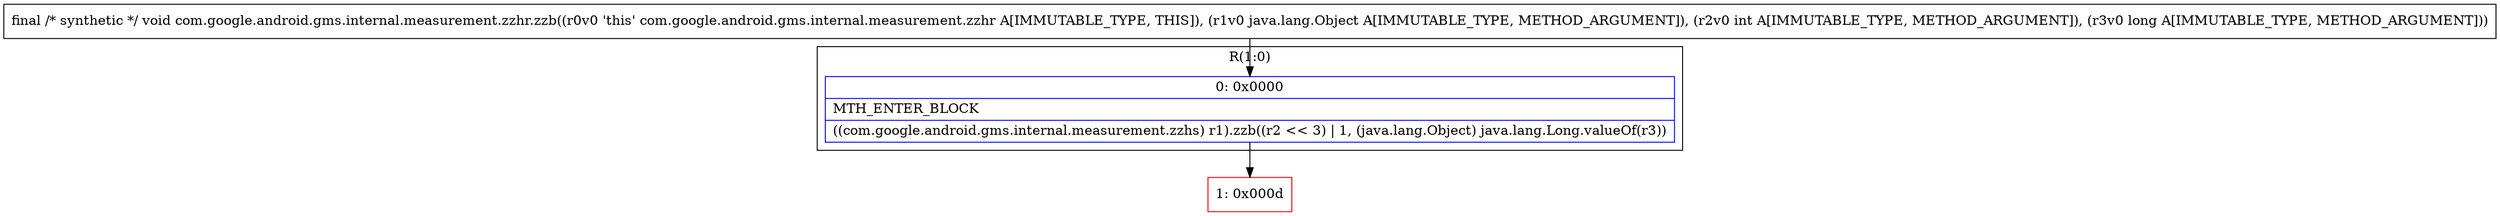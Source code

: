 digraph "CFG forcom.google.android.gms.internal.measurement.zzhr.zzb(Ljava\/lang\/Object;IJ)V" {
subgraph cluster_Region_797724010 {
label = "R(1:0)";
node [shape=record,color=blue];
Node_0 [shape=record,label="{0\:\ 0x0000|MTH_ENTER_BLOCK\l|((com.google.android.gms.internal.measurement.zzhs) r1).zzb((r2 \<\< 3) \| 1, (java.lang.Object) java.lang.Long.valueOf(r3))\l}"];
}
Node_1 [shape=record,color=red,label="{1\:\ 0x000d}"];
MethodNode[shape=record,label="{final \/* synthetic *\/ void com.google.android.gms.internal.measurement.zzhr.zzb((r0v0 'this' com.google.android.gms.internal.measurement.zzhr A[IMMUTABLE_TYPE, THIS]), (r1v0 java.lang.Object A[IMMUTABLE_TYPE, METHOD_ARGUMENT]), (r2v0 int A[IMMUTABLE_TYPE, METHOD_ARGUMENT]), (r3v0 long A[IMMUTABLE_TYPE, METHOD_ARGUMENT])) }"];
MethodNode -> Node_0;
Node_0 -> Node_1;
}

